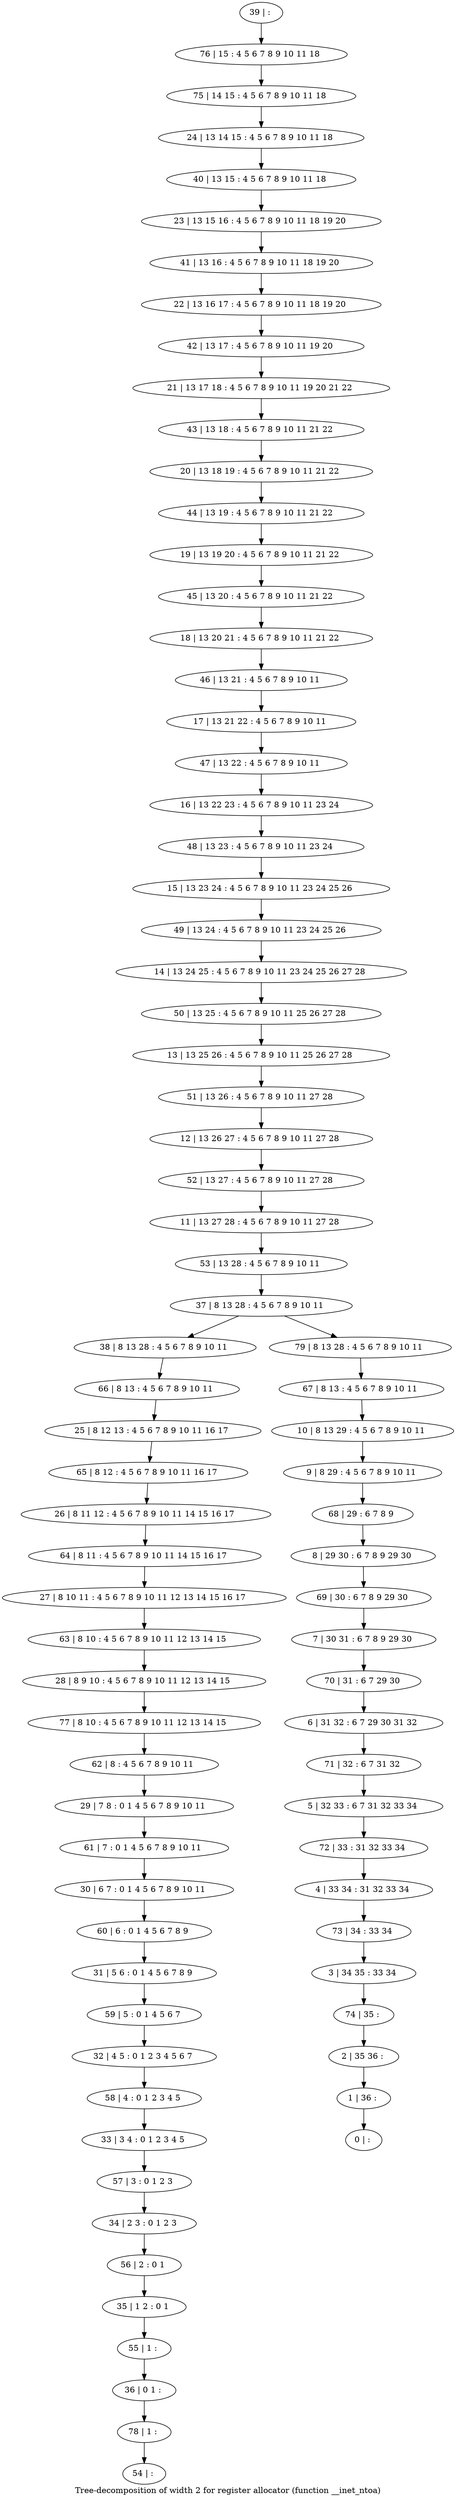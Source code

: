 digraph G {
graph [label="Tree-decomposition of width 2 for register allocator (function __inet_ntoa)"]
0[label="0 | : "];
1[label="1 | 36 : "];
2[label="2 | 35 36 : "];
3[label="3 | 34 35 : 33 34 "];
4[label="4 | 33 34 : 31 32 33 34 "];
5[label="5 | 32 33 : 6 7 31 32 33 34 "];
6[label="6 | 31 32 : 6 7 29 30 31 32 "];
7[label="7 | 30 31 : 6 7 8 9 29 30 "];
8[label="8 | 29 30 : 6 7 8 9 29 30 "];
9[label="9 | 8 29 : 4 5 6 7 8 9 10 11 "];
10[label="10 | 8 13 29 : 4 5 6 7 8 9 10 11 "];
11[label="11 | 13 27 28 : 4 5 6 7 8 9 10 11 27 28 "];
12[label="12 | 13 26 27 : 4 5 6 7 8 9 10 11 27 28 "];
13[label="13 | 13 25 26 : 4 5 6 7 8 9 10 11 25 26 27 28 "];
14[label="14 | 13 24 25 : 4 5 6 7 8 9 10 11 23 24 25 26 27 28 "];
15[label="15 | 13 23 24 : 4 5 6 7 8 9 10 11 23 24 25 26 "];
16[label="16 | 13 22 23 : 4 5 6 7 8 9 10 11 23 24 "];
17[label="17 | 13 21 22 : 4 5 6 7 8 9 10 11 "];
18[label="18 | 13 20 21 : 4 5 6 7 8 9 10 11 21 22 "];
19[label="19 | 13 19 20 : 4 5 6 7 8 9 10 11 21 22 "];
20[label="20 | 13 18 19 : 4 5 6 7 8 9 10 11 21 22 "];
21[label="21 | 13 17 18 : 4 5 6 7 8 9 10 11 19 20 21 22 "];
22[label="22 | 13 16 17 : 4 5 6 7 8 9 10 11 18 19 20 "];
23[label="23 | 13 15 16 : 4 5 6 7 8 9 10 11 18 19 20 "];
24[label="24 | 13 14 15 : 4 5 6 7 8 9 10 11 18 "];
25[label="25 | 8 12 13 : 4 5 6 7 8 9 10 11 16 17 "];
26[label="26 | 8 11 12 : 4 5 6 7 8 9 10 11 14 15 16 17 "];
27[label="27 | 8 10 11 : 4 5 6 7 8 9 10 11 12 13 14 15 16 17 "];
28[label="28 | 8 9 10 : 4 5 6 7 8 9 10 11 12 13 14 15 "];
29[label="29 | 7 8 : 0 1 4 5 6 7 8 9 10 11 "];
30[label="30 | 6 7 : 0 1 4 5 6 7 8 9 10 11 "];
31[label="31 | 5 6 : 0 1 4 5 6 7 8 9 "];
32[label="32 | 4 5 : 0 1 2 3 4 5 6 7 "];
33[label="33 | 3 4 : 0 1 2 3 4 5 "];
34[label="34 | 2 3 : 0 1 2 3 "];
35[label="35 | 1 2 : 0 1 "];
36[label="36 | 0 1 : "];
37[label="37 | 8 13 28 : 4 5 6 7 8 9 10 11 "];
38[label="38 | 8 13 28 : 4 5 6 7 8 9 10 11 "];
39[label="39 | : "];
40[label="40 | 13 15 : 4 5 6 7 8 9 10 11 18 "];
41[label="41 | 13 16 : 4 5 6 7 8 9 10 11 18 19 20 "];
42[label="42 | 13 17 : 4 5 6 7 8 9 10 11 19 20 "];
43[label="43 | 13 18 : 4 5 6 7 8 9 10 11 21 22 "];
44[label="44 | 13 19 : 4 5 6 7 8 9 10 11 21 22 "];
45[label="45 | 13 20 : 4 5 6 7 8 9 10 11 21 22 "];
46[label="46 | 13 21 : 4 5 6 7 8 9 10 11 "];
47[label="47 | 13 22 : 4 5 6 7 8 9 10 11 "];
48[label="48 | 13 23 : 4 5 6 7 8 9 10 11 23 24 "];
49[label="49 | 13 24 : 4 5 6 7 8 9 10 11 23 24 25 26 "];
50[label="50 | 13 25 : 4 5 6 7 8 9 10 11 25 26 27 28 "];
51[label="51 | 13 26 : 4 5 6 7 8 9 10 11 27 28 "];
52[label="52 | 13 27 : 4 5 6 7 8 9 10 11 27 28 "];
53[label="53 | 13 28 : 4 5 6 7 8 9 10 11 "];
54[label="54 | : "];
55[label="55 | 1 : "];
56[label="56 | 2 : 0 1 "];
57[label="57 | 3 : 0 1 2 3 "];
58[label="58 | 4 : 0 1 2 3 4 5 "];
59[label="59 | 5 : 0 1 4 5 6 7 "];
60[label="60 | 6 : 0 1 4 5 6 7 8 9 "];
61[label="61 | 7 : 0 1 4 5 6 7 8 9 10 11 "];
62[label="62 | 8 : 4 5 6 7 8 9 10 11 "];
63[label="63 | 8 10 : 4 5 6 7 8 9 10 11 12 13 14 15 "];
64[label="64 | 8 11 : 4 5 6 7 8 9 10 11 14 15 16 17 "];
65[label="65 | 8 12 : 4 5 6 7 8 9 10 11 16 17 "];
66[label="66 | 8 13 : 4 5 6 7 8 9 10 11 "];
67[label="67 | 8 13 : 4 5 6 7 8 9 10 11 "];
68[label="68 | 29 : 6 7 8 9 "];
69[label="69 | 30 : 6 7 8 9 29 30 "];
70[label="70 | 31 : 6 7 29 30 "];
71[label="71 | 32 : 6 7 31 32 "];
72[label="72 | 33 : 31 32 33 34 "];
73[label="73 | 34 : 33 34 "];
74[label="74 | 35 : "];
75[label="75 | 14 15 : 4 5 6 7 8 9 10 11 18 "];
76[label="76 | 15 : 4 5 6 7 8 9 10 11 18 "];
77[label="77 | 8 10 : 4 5 6 7 8 9 10 11 12 13 14 15 "];
78[label="78 | 1 : "];
79[label="79 | 8 13 28 : 4 5 6 7 8 9 10 11 "];
55->36 ;
35->55 ;
56->35 ;
34->56 ;
57->34 ;
33->57 ;
58->33 ;
32->58 ;
59->32 ;
31->59 ;
60->31 ;
30->60 ;
61->30 ;
29->61 ;
62->29 ;
63->28 ;
27->63 ;
64->27 ;
26->64 ;
65->26 ;
25->65 ;
66->25 ;
38->66 ;
77->62 ;
28->77 ;
78->54 ;
36->78 ;
39->76 ;
76->75 ;
75->24 ;
24->40 ;
40->23 ;
23->41 ;
41->22 ;
22->42 ;
42->21 ;
21->43 ;
43->20 ;
20->44 ;
44->19 ;
19->45 ;
45->18 ;
18->46 ;
46->17 ;
17->47 ;
47->16 ;
16->48 ;
48->15 ;
15->49 ;
49->14 ;
14->50 ;
50->13 ;
13->51 ;
51->12 ;
12->52 ;
52->11 ;
11->53 ;
53->37 ;
67->10 ;
10->9 ;
9->68 ;
68->8 ;
8->69 ;
69->7 ;
7->70 ;
70->6 ;
6->71 ;
71->5 ;
5->72 ;
72->4 ;
4->73 ;
73->3 ;
3->74 ;
74->2 ;
2->1 ;
1->0 ;
79->67 ;
37->38 ;
37->79 ;
}
